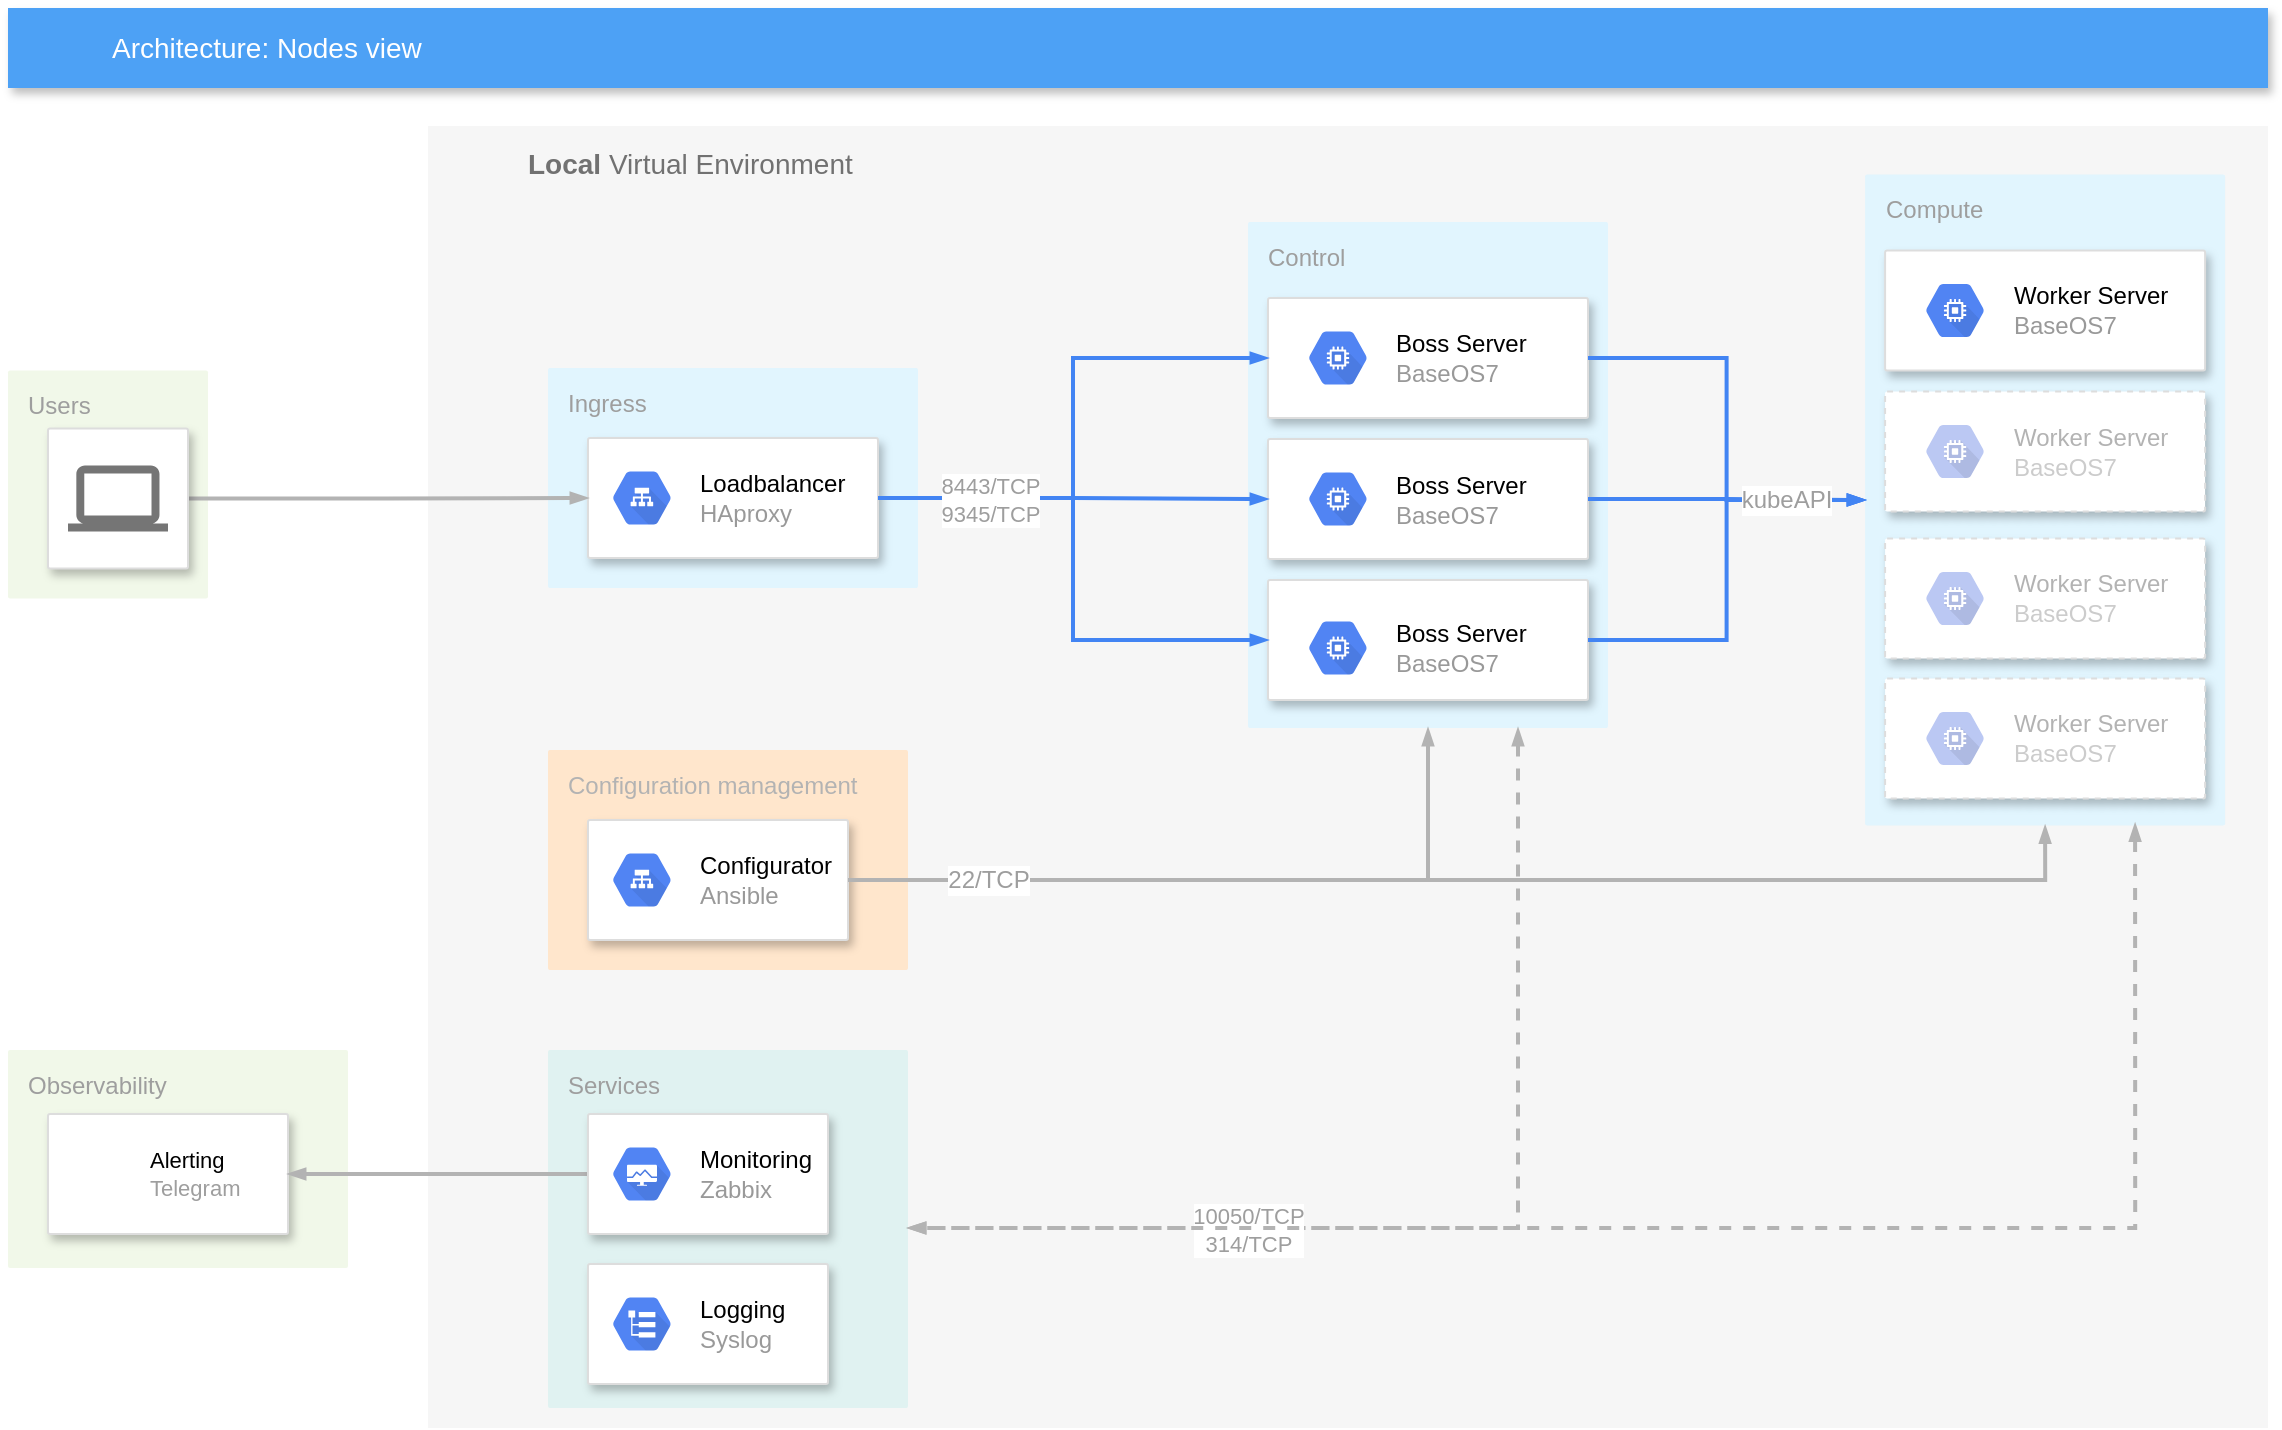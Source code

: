 <mxfile version="14.6.11" type="device"><diagram id="d1ab7348-05c3-a1e3-ca4d-12c340fd6b49" name="Page-1"><mxGraphModel dx="2452" dy="113" grid="1" gridSize="10" guides="1" tooltips="1" connect="1" arrows="1" fold="1" page="1" pageScale="1" pageWidth="1169" pageHeight="827" background="#ffffff" math="0" shadow="0"><root><mxCell id="0"/><mxCell id="1" parent="0"/><mxCell id="wlVNg0u_Xua_yMcrIN2f-230" value="Observability" style="rounded=1;absoluteArcSize=1;arcSize=2;html=1;strokeColor=none;gradientColor=none;shadow=0;dashed=0;fontSize=12;fontColor=#9E9E9E;align=left;verticalAlign=top;spacing=10;spacingTop=-4;fillColor=#F1F8E9;" vertex="1" parent="1"><mxGeometry x="10" y="1361" width="170" height="109" as="geometry"/></mxCell><mxCell id="wlVNg0u_Xua_yMcrIN2f-225" value="" style="strokeColor=#dddddd;shadow=1;strokeWidth=1;rounded=1;absoluteArcSize=1;arcSize=2;fontSize=11;fontColor=#9E9E9E;html=1;" vertex="1" parent="1"><mxGeometry x="30" y="1393" width="120" height="60" as="geometry"/></mxCell><mxCell id="wlVNg0u_Xua_yMcrIN2f-99" value="Architecture: Nodes view" style="fillColor=#4DA1F5;strokeColor=none;shadow=1;gradientColor=none;fontSize=14;align=left;spacingLeft=50;fontColor=#ffffff;html=1;" vertex="1" parent="1"><mxGeometry x="10" y="840" width="1130" height="40" as="geometry"/></mxCell><mxCell id="wlVNg0u_Xua_yMcrIN2f-100" value="&lt;b&gt;Local &lt;/b&gt;Virtual Environment&lt;br&gt;&lt;b&gt;&lt;/b&gt;" style="fillColor=#F6F6F6;strokeColor=none;shadow=0;gradientColor=none;fontSize=14;align=left;spacing=10;fontColor=#717171;9E9E9E;verticalAlign=top;spacingTop=-4;fontStyle=0;spacingLeft=40;html=1;" vertex="1" parent="1"><mxGeometry x="220" y="899" width="920" height="651" as="geometry"/></mxCell><mxCell id="wlVNg0u_Xua_yMcrIN2f-101" value="" style="shape=image;html=1;verticalAlign=top;verticalLabelPosition=bottom;labelBackgroundColor=#ffffff;imageAspect=0;aspect=fixed;image=https://cdn4.iconfinder.com/data/icons/logos-brands-5/24/proxmox-128.png" vertex="1" parent="1"><mxGeometry x="240" y="905" width="23" height="23" as="geometry"/></mxCell><mxCell id="wlVNg0u_Xua_yMcrIN2f-102" value="Ingress" style="rounded=1;absoluteArcSize=1;arcSize=2;html=1;strokeColor=none;gradientColor=none;shadow=0;dashed=0;fontSize=12;fontColor=#9E9E9E;align=left;verticalAlign=top;spacing=10;spacingTop=-4;fillColor=#E1F5FE;" vertex="1" parent="1"><mxGeometry x="280" y="1020" width="185" height="110" as="geometry"/></mxCell><mxCell id="wlVNg0u_Xua_yMcrIN2f-103" value="" style="strokeColor=#dddddd;fillColor=#ffffff;shadow=1;strokeWidth=1;rounded=1;absoluteArcSize=1;arcSize=2;fontSize=11;fontColor=#9E9E9E;align=center;html=1;" vertex="1" parent="1"><mxGeometry x="300" y="1055" width="145" height="60" as="geometry"/></mxCell><mxCell id="wlVNg0u_Xua_yMcrIN2f-104" value="&lt;font color=&quot;#000000&quot;&gt;Loadbalancer&lt;/font&gt;&lt;br&gt;&lt;div&gt;HAproxy&lt;/div&gt;" style="dashed=0;connectable=0;html=1;fillColor=#5184F3;strokeColor=none;shape=mxgraph.gcp2.hexIcon;prIcon=cloud_load_balancing;part=1;labelPosition=right;verticalLabelPosition=middle;align=left;verticalAlign=middle;spacingLeft=5;fontColor=#999999;fontSize=12;" vertex="1" parent="wlVNg0u_Xua_yMcrIN2f-103"><mxGeometry y="0.5" width="44" height="39" relative="1" as="geometry"><mxPoint x="5" y="-19.5" as="offset"/></mxGeometry></mxCell><mxCell id="wlVNg0u_Xua_yMcrIN2f-105" value="Control" style="rounded=1;absoluteArcSize=1;arcSize=2;html=1;strokeColor=none;gradientColor=none;shadow=0;dashed=0;fontSize=12;fontColor=#9E9E9E;align=left;verticalAlign=top;spacing=10;spacingTop=-4;fillColor=#E1F5FE;" vertex="1" parent="1"><mxGeometry x="630" y="947" width="180" height="253" as="geometry"/></mxCell><mxCell id="wlVNg0u_Xua_yMcrIN2f-157" value="" style="strokeColor=#dddddd;fillColor=#ffffff;shadow=1;strokeWidth=1;rounded=1;absoluteArcSize=1;arcSize=2;fontSize=11;fontColor=#9E9E9E;align=center;html=1;" vertex="1" parent="1"><mxGeometry x="640" y="985" width="160" height="60" as="geometry"/></mxCell><mxCell id="wlVNg0u_Xua_yMcrIN2f-160" value="&lt;font color=&quot;#000000&quot;&gt;Boss Server&lt;/font&gt;&lt;br&gt;BaseOS7" style="dashed=0;connectable=0;html=1;fillColor=#5184F3;strokeColor=none;shape=mxgraph.gcp2.hexIcon;prIcon=compute_engine;part=1;labelPosition=right;verticalLabelPosition=middle;align=left;verticalAlign=middle;spacingLeft=5;fontColor=#999999;fontSize=12;" vertex="1" parent="1"><mxGeometry x="653" y="995.5" width="44" height="39" as="geometry"/></mxCell><mxCell id="wlVNg0u_Xua_yMcrIN2f-163" value="" style="strokeColor=#dddddd;fillColor=#ffffff;shadow=1;strokeWidth=1;rounded=1;absoluteArcSize=1;arcSize=2;fontSize=11;fontColor=#9E9E9E;align=center;html=1;" vertex="1" parent="1"><mxGeometry x="640" y="1055.5" width="160" height="60" as="geometry"/></mxCell><mxCell id="wlVNg0u_Xua_yMcrIN2f-164" value="&lt;font color=&quot;#000000&quot;&gt;Boss Server&lt;/font&gt;&lt;br&gt;BaseOS7" style="dashed=0;connectable=0;html=1;fillColor=#5184F3;strokeColor=none;shape=mxgraph.gcp2.hexIcon;prIcon=compute_engine;part=1;labelPosition=right;verticalLabelPosition=middle;align=left;verticalAlign=middle;spacingLeft=5;fontColor=#999999;fontSize=12;" vertex="1" parent="1"><mxGeometry x="653" y="1066" width="44" height="39" as="geometry"/></mxCell><mxCell id="wlVNg0u_Xua_yMcrIN2f-165" value="" style="strokeColor=#dddddd;fillColor=#ffffff;shadow=1;strokeWidth=1;rounded=1;absoluteArcSize=1;arcSize=2;fontSize=11;fontColor=#9E9E9E;align=center;html=1;" vertex="1" parent="1"><mxGeometry x="640" y="1126" width="160" height="60" as="geometry"/></mxCell><mxCell id="wlVNg0u_Xua_yMcrIN2f-166" value="&lt;font color=&quot;#000000&quot;&gt;Boss Server&lt;/font&gt;&lt;br&gt;BaseOS7" style="dashed=0;connectable=0;html=1;fillColor=#5184F3;strokeColor=none;shape=mxgraph.gcp2.hexIcon;prIcon=compute_engine;part=1;labelPosition=right;verticalLabelPosition=middle;align=left;verticalAlign=middle;spacingLeft=5;fontColor=#999999;fontSize=12;" vertex="1" parent="1"><mxGeometry x="653" y="1140.5" width="44" height="39" as="geometry"/></mxCell><mxCell id="wlVNg0u_Xua_yMcrIN2f-169" style="edgeStyle=orthogonalEdgeStyle;rounded=0;orthogonalLoop=1;jettySize=auto;html=1;exitX=1;exitY=0.5;exitDx=0;exitDy=0;entryX=0;entryY=0.5;entryDx=0;entryDy=0;dashed=0;labelBackgroundColor=none;fontSize=12;startFill=0;endArrow=blockThin;endFill=1;startSize=4;endSize=4;strokeColor=#4284F3;strokeWidth=2;align=left;" edge="1" parent="1" source="wlVNg0u_Xua_yMcrIN2f-103" target="wlVNg0u_Xua_yMcrIN2f-165"><mxGeometry relative="1" as="geometry"/></mxCell><mxCell id="wlVNg0u_Xua_yMcrIN2f-168" style="edgeStyle=orthogonalEdgeStyle;rounded=0;orthogonalLoop=1;jettySize=auto;html=1;exitX=1;exitY=0.5;exitDx=0;exitDy=0;entryX=0;entryY=0.5;entryDx=0;entryDy=0;dashed=0;labelBackgroundColor=none;fontSize=12;startFill=0;endArrow=blockThin;endFill=1;startSize=4;endSize=4;strokeColor=#4284F3;strokeWidth=2;align=left;" edge="1" parent="1" source="wlVNg0u_Xua_yMcrIN2f-103" target="wlVNg0u_Xua_yMcrIN2f-163"><mxGeometry relative="1" as="geometry"/></mxCell><mxCell id="wlVNg0u_Xua_yMcrIN2f-108" style="edgeStyle=orthogonalEdgeStyle;rounded=0;html=1;labelBackgroundColor=none;startFill=0;startSize=4;endArrow=blockThin;endFill=1;endSize=4;jettySize=auto;orthogonalLoop=1;strokeColor=#4284F3;strokeWidth=2;fontSize=12;fontColor=#000000;align=left;dashed=0;startArrow=none;entryX=0;entryY=0.5;entryDx=0;entryDy=0;" edge="1" source="wlVNg0u_Xua_yMcrIN2f-103" target="wlVNg0u_Xua_yMcrIN2f-157" parent="1"><mxGeometry relative="1" as="geometry"><mxPoint x="465" y="1015" as="sourcePoint"/><mxPoint x="545" y="1025.5" as="targetPoint"/></mxGeometry></mxCell><mxCell id="wlVNg0u_Xua_yMcrIN2f-128" value="&lt;div&gt;8443/TCP&lt;/div&gt;&lt;div&gt;9345/TCP&lt;br&gt;&lt;/div&gt;" style="edgeLabel;html=1;align=center;verticalAlign=middle;resizable=0;points=[];fontColor=#9E9E9E;" vertex="1" connectable="0" parent="wlVNg0u_Xua_yMcrIN2f-108"><mxGeometry x="-0.197" relative="1" as="geometry"><mxPoint x="-42" y="10" as="offset"/></mxGeometry></mxCell><mxCell id="wlVNg0u_Xua_yMcrIN2f-170" value="Compute" style="rounded=1;absoluteArcSize=1;arcSize=2;html=1;strokeColor=none;gradientColor=none;shadow=0;dashed=0;fontSize=12;fontColor=#9E9E9E;align=left;verticalAlign=top;spacing=10;spacingTop=-4;fillColor=#E1F5FE;" vertex="1" parent="1"><mxGeometry x="938.55" y="923.25" width="180" height="325.5" as="geometry"/></mxCell><mxCell id="wlVNg0u_Xua_yMcrIN2f-171" value="" style="strokeColor=#dddddd;fillColor=#ffffff;shadow=1;strokeWidth=1;rounded=1;absoluteArcSize=1;arcSize=2;fontSize=11;fontColor=#9E9E9E;align=center;html=1;" vertex="1" parent="1"><mxGeometry x="948.55" y="961.25" width="160" height="60" as="geometry"/></mxCell><mxCell id="wlVNg0u_Xua_yMcrIN2f-172" value="&lt;font color=&quot;#000000&quot;&gt;Worker Server&lt;/font&gt;&lt;br&gt;BaseOS7" style="dashed=0;connectable=0;html=1;fillColor=#5184F3;strokeColor=none;shape=mxgraph.gcp2.hexIcon;prIcon=compute_engine;part=1;labelPosition=right;verticalLabelPosition=middle;align=left;verticalAlign=middle;spacingLeft=5;fontColor=#999999;fontSize=12;" vertex="1" parent="1"><mxGeometry x="961.55" y="971.75" width="44" height="39" as="geometry"/></mxCell><mxCell id="wlVNg0u_Xua_yMcrIN2f-173" value="" style="strokeColor=#dddddd;fillColor=#ffffff;shadow=1;strokeWidth=1;rounded=1;absoluteArcSize=1;arcSize=2;fontSize=11;fontColor=#9E9E9E;align=center;html=1;dashed=1;" vertex="1" parent="1"><mxGeometry x="948.55" y="1031.75" width="160" height="60" as="geometry"/></mxCell><mxCell id="wlVNg0u_Xua_yMcrIN2f-174" value="&lt;font color=&quot;#CCCCCC&quot;&gt;&lt;font color=&quot;#B3B3B3&quot;&gt;Worker Server&lt;/font&gt;&lt;br&gt;BaseOS7&lt;/font&gt;" style="dashed=0;connectable=0;html=1;strokeColor=none;shape=mxgraph.gcp2.hexIcon;prIcon=compute_engine;part=1;labelPosition=right;verticalLabelPosition=middle;align=left;verticalAlign=middle;spacingLeft=5;fontColor=#999999;fontSize=12;fillColor=#BBC8F3;" vertex="1" parent="1"><mxGeometry x="961.55" y="1042.25" width="44" height="39" as="geometry"/></mxCell><mxCell id="wlVNg0u_Xua_yMcrIN2f-177" style="edgeStyle=orthogonalEdgeStyle;rounded=0;orthogonalLoop=1;jettySize=auto;html=1;exitX=1;exitY=0.5;exitDx=0;exitDy=0;entryX=0;entryY=0.5;entryDx=0;entryDy=0;dashed=0;labelBackgroundColor=none;fontSize=12;startFill=0;endArrow=blockThin;endFill=1;startSize=4;endSize=4;strokeColor=#4284F3;strokeWidth=2;align=left;" edge="1" parent="1" source="wlVNg0u_Xua_yMcrIN2f-163" target="wlVNg0u_Xua_yMcrIN2f-170"><mxGeometry relative="1" as="geometry"/></mxCell><mxCell id="wlVNg0u_Xua_yMcrIN2f-179" style="edgeStyle=orthogonalEdgeStyle;rounded=0;orthogonalLoop=1;jettySize=auto;html=1;exitX=1;exitY=0.5;exitDx=0;exitDy=0;entryX=0;entryY=0.5;entryDx=0;entryDy=0;dashed=0;labelBackgroundColor=none;fontSize=12;startFill=0;endArrow=blockThin;endFill=1;startSize=4;endSize=4;strokeColor=#4284F3;strokeWidth=2;align=left;" edge="1" parent="1" source="wlVNg0u_Xua_yMcrIN2f-165" target="wlVNg0u_Xua_yMcrIN2f-170"><mxGeometry relative="1" as="geometry"/></mxCell><mxCell id="wlVNg0u_Xua_yMcrIN2f-178" style="edgeStyle=orthogonalEdgeStyle;rounded=0;orthogonalLoop=1;jettySize=auto;html=1;exitX=1;exitY=0.5;exitDx=0;exitDy=0;dashed=0;labelBackgroundColor=none;fontSize=12;startFill=0;endArrow=blockThin;endFill=1;startSize=4;endSize=4;strokeColor=#4284F3;strokeWidth=2;align=left;entryX=0;entryY=0.5;entryDx=0;entryDy=0;" edge="1" parent="1" source="wlVNg0u_Xua_yMcrIN2f-157" target="wlVNg0u_Xua_yMcrIN2f-170"><mxGeometry relative="1" as="geometry"><mxPoint x="860" y="1015" as="targetPoint"/></mxGeometry></mxCell><mxCell id="wlVNg0u_Xua_yMcrIN2f-185" value="kubeAPI" style="edgeLabel;html=1;align=center;verticalAlign=middle;resizable=0;points=[];fontSize=12;fontColor=#9E9E9E;" vertex="1" connectable="0" parent="wlVNg0u_Xua_yMcrIN2f-178"><mxGeometry x="0.582" y="-2" relative="1" as="geometry"><mxPoint x="4" y="-2" as="offset"/></mxGeometry></mxCell><mxCell id="wlVNg0u_Xua_yMcrIN2f-189" value="&lt;font color=&quot;#B3B3B3&quot;&gt;Configuration management&lt;/font&gt;" style="rounded=1;absoluteArcSize=1;arcSize=2;html=1;shadow=0;dashed=0;fontSize=12;align=left;verticalAlign=top;spacing=10;spacingTop=-4;fillColor=#ffe6cc;strokeColor=none;" vertex="1" parent="1"><mxGeometry x="280" y="1211" width="180" height="110" as="geometry"/></mxCell><mxCell id="wlVNg0u_Xua_yMcrIN2f-190" value="" style="strokeColor=#dddddd;fillColor=#ffffff;shadow=1;strokeWidth=1;rounded=1;absoluteArcSize=1;arcSize=2;fontSize=11;fontColor=#9E9E9E;align=center;html=1;" vertex="1" parent="1"><mxGeometry x="300" y="1246" width="130" height="60" as="geometry"/></mxCell><mxCell id="wlVNg0u_Xua_yMcrIN2f-191" value="&lt;div&gt;&lt;font color=&quot;#000000&quot;&gt;Configurator&lt;/font&gt;&lt;/div&gt;&lt;div&gt;Ansible&lt;br&gt;&lt;/div&gt;" style="dashed=0;connectable=0;html=1;fillColor=#5184F3;strokeColor=none;shape=mxgraph.gcp2.hexIcon;prIcon=cloud_load_balancing;part=1;labelPosition=right;verticalLabelPosition=middle;align=left;verticalAlign=middle;spacingLeft=5;fontColor=#999999;fontSize=12;" vertex="1" parent="wlVNg0u_Xua_yMcrIN2f-190"><mxGeometry y="0.5" width="44" height="39" relative="1" as="geometry"><mxPoint x="5" y="-19.5" as="offset"/></mxGeometry></mxCell><mxCell id="wlVNg0u_Xua_yMcrIN2f-195" value="Users" style="rounded=1;absoluteArcSize=1;arcSize=2;html=1;strokeColor=none;gradientColor=none;shadow=0;dashed=0;fontSize=12;fontColor=#9E9E9E;align=left;verticalAlign=top;spacing=10;spacingTop=-4;fillColor=#F1F8E9;" vertex="1" parent="1"><mxGeometry x="10" y="1021.25" width="100" height="114" as="geometry"/></mxCell><mxCell id="wlVNg0u_Xua_yMcrIN2f-203" style="edgeStyle=orthogonalEdgeStyle;rounded=0;orthogonalLoop=1;jettySize=auto;html=1;exitX=1;exitY=0.5;exitDx=0;exitDy=0;entryX=0;entryY=0.5;entryDx=0;entryDy=0;dashed=0;labelBackgroundColor=none;fontSize=12;startFill=0;endArrow=blockThin;endFill=1;startSize=4;endSize=4;strokeColor=#B3B3B3;strokeWidth=2;align=left;" edge="1" parent="1" source="wlVNg0u_Xua_yMcrIN2f-196" target="wlVNg0u_Xua_yMcrIN2f-103"><mxGeometry relative="1" as="geometry"/></mxCell><mxCell id="wlVNg0u_Xua_yMcrIN2f-196" value="" style="strokeColor=#dddddd;fillColor=#ffffff;shadow=1;strokeWidth=1;rounded=1;absoluteArcSize=1;arcSize=2;labelPosition=center;verticalLabelPosition=middle;align=center;verticalAlign=bottom;spacingLeft=0;fontColor=#999999;fontSize=12;whiteSpace=wrap;spacingBottom=2;html=1;" vertex="1" parent="1"><mxGeometry x="30" y="1050.25" width="70" height="70" as="geometry"/></mxCell><mxCell id="wlVNg0u_Xua_yMcrIN2f-197" value="" style="dashed=0;connectable=0;html=1;fillColor=#757575;strokeColor=none;shape=mxgraph.gcp2.laptop;part=1;" vertex="1" parent="wlVNg0u_Xua_yMcrIN2f-196"><mxGeometry x="0.5" width="50" height="33" relative="1" as="geometry"><mxPoint x="-25" y="18.5" as="offset"/></mxGeometry></mxCell><mxCell id="wlVNg0u_Xua_yMcrIN2f-194" style="edgeStyle=orthogonalEdgeStyle;rounded=0;orthogonalLoop=1;jettySize=auto;html=1;exitX=1;exitY=0.5;exitDx=0;exitDy=0;dashed=0;labelBackgroundColor=none;fontSize=12;startFill=0;endArrow=blockThin;endFill=1;startSize=4;endSize=4;strokeColor=#B3B3B3;strokeWidth=2;align=left;entryX=0.5;entryY=1;entryDx=0;entryDy=0;" edge="1" parent="1" source="wlVNg0u_Xua_yMcrIN2f-190" target="wlVNg0u_Xua_yMcrIN2f-170"><mxGeometry relative="1" as="geometry"/></mxCell><mxCell id="wlVNg0u_Xua_yMcrIN2f-192" style="edgeStyle=orthogonalEdgeStyle;rounded=0;orthogonalLoop=1;jettySize=auto;html=1;exitX=1;exitY=0.5;exitDx=0;exitDy=0;entryX=0.5;entryY=1;entryDx=0;entryDy=0;dashed=0;labelBackgroundColor=none;fontSize=12;startFill=0;endArrow=blockThin;endFill=1;startSize=4;endSize=4;strokeWidth=2;align=left;strokeColor=#B3B3B3;" edge="1" parent="1" source="wlVNg0u_Xua_yMcrIN2f-190" target="wlVNg0u_Xua_yMcrIN2f-105"><mxGeometry relative="1" as="geometry"/></mxCell><mxCell id="wlVNg0u_Xua_yMcrIN2f-193" value="22/TCP" style="edgeLabel;html=1;align=center;verticalAlign=middle;resizable=0;points=[];fontSize=12;fontColor=#9E9E9E;" vertex="1" connectable="0" parent="wlVNg0u_Xua_yMcrIN2f-192"><mxGeometry x="-0.191" relative="1" as="geometry"><mxPoint x="-78" as="offset"/></mxGeometry></mxCell><mxCell id="wlVNg0u_Xua_yMcrIN2f-199" value="" style="strokeColor=#dddddd;fillColor=#ffffff;shadow=1;strokeWidth=1;rounded=1;absoluteArcSize=1;arcSize=2;fontSize=11;fontColor=#9E9E9E;align=center;html=1;dashed=1;" vertex="1" parent="1"><mxGeometry x="948.55" y="1105.25" width="160" height="60" as="geometry"/></mxCell><mxCell id="wlVNg0u_Xua_yMcrIN2f-200" value="&lt;font color=&quot;#CCCCCC&quot;&gt;&lt;font color=&quot;#B3B3B3&quot;&gt;Worker Server&lt;/font&gt;&lt;br&gt;BaseOS7&lt;/font&gt;" style="dashed=0;connectable=0;html=1;strokeColor=none;shape=mxgraph.gcp2.hexIcon;prIcon=compute_engine;part=1;labelPosition=right;verticalLabelPosition=middle;align=left;verticalAlign=middle;spacingLeft=5;fontColor=#999999;fontSize=12;fillColor=#BBC8F3;" vertex="1" parent="1"><mxGeometry x="961.55" y="1115.75" width="44" height="39" as="geometry"/></mxCell><mxCell id="wlVNg0u_Xua_yMcrIN2f-201" value="" style="strokeColor=#dddddd;fillColor=#ffffff;shadow=1;strokeWidth=1;rounded=1;absoluteArcSize=1;arcSize=2;fontSize=11;fontColor=#9E9E9E;align=center;html=1;dashed=1;" vertex="1" parent="1"><mxGeometry x="948.55" y="1175.25" width="160" height="60" as="geometry"/></mxCell><mxCell id="wlVNg0u_Xua_yMcrIN2f-202" value="&lt;font color=&quot;#CCCCCC&quot;&gt;&lt;font color=&quot;#B3B3B3&quot;&gt;Worker Server&lt;/font&gt;&lt;br&gt;BaseOS7&lt;/font&gt;" style="dashed=0;connectable=0;html=1;strokeColor=none;shape=mxgraph.gcp2.hexIcon;prIcon=compute_engine;part=1;labelPosition=right;verticalLabelPosition=middle;align=left;verticalAlign=middle;spacingLeft=5;fontColor=#999999;fontSize=12;fillColor=#BBC8F3;" vertex="1" parent="1"><mxGeometry x="961.55" y="1185.75" width="44" height="39" as="geometry"/></mxCell><mxCell id="wlVNg0u_Xua_yMcrIN2f-217" value="Services" style="points=[[0,0,0],[0.25,0,0],[0.5,0,0],[0.75,0,0],[1,0,0],[1,0.25,0],[1,0.5,0],[1,0.75,0],[1,1,0],[0.75,1,0],[0.5,1,0],[0.25,1,0],[0,1,0],[0,0.75,0],[0,0.5,0],[0,0.25,0]];rounded=1;absoluteArcSize=1;arcSize=2;html=1;strokeColor=none;gradientColor=none;shadow=0;dashed=0;fontSize=12;fontColor=#9E9E9E;align=left;verticalAlign=top;spacing=10;spacingTop=-4;fillColor=#E0F2F1;" vertex="1" parent="1"><mxGeometry x="280" y="1361" width="180" height="179" as="geometry"/></mxCell><mxCell id="wlVNg0u_Xua_yMcrIN2f-221" style="edgeStyle=orthogonalEdgeStyle;rounded=0;orthogonalLoop=1;jettySize=auto;html=1;exitX=0;exitY=0.5;exitDx=0;exitDy=0;dashed=0;labelBackgroundColor=none;fontSize=11;fontColor=#9E9E9E;startFill=0;endArrow=blockThin;endFill=1;startSize=4;endSize=4;strokeColor=#B3B3B3;strokeWidth=2;align=left;entryX=1;entryY=0.5;entryDx=0;entryDy=0;" edge="1" parent="1" source="wlVNg0u_Xua_yMcrIN2f-214" target="wlVNg0u_Xua_yMcrIN2f-225"><mxGeometry relative="1" as="geometry"><mxPoint x="150" y="1423" as="targetPoint"/></mxGeometry></mxCell><mxCell id="wlVNg0u_Xua_yMcrIN2f-214" value="" style="strokeColor=#dddddd;shadow=1;strokeWidth=1;rounded=1;absoluteArcSize=1;arcSize=2;fontSize=11;fontColor=#9E9E9E;html=1;" vertex="1" parent="1"><mxGeometry x="300" y="1393" width="120" height="60" as="geometry"/></mxCell><mxCell id="wlVNg0u_Xua_yMcrIN2f-215" value="&lt;font color=&quot;#000000&quot;&gt;Monitoring&lt;/font&gt;&lt;br&gt;Zabbix" style="dashed=0;connectable=0;html=1;fillColor=#5184F3;strokeColor=none;shape=mxgraph.gcp2.hexIcon;prIcon=cloud_deployment_manager;part=1;labelPosition=right;verticalLabelPosition=middle;align=left;verticalAlign=middle;spacingLeft=5;fontColor=#999999;fontSize=12;" vertex="1" parent="wlVNg0u_Xua_yMcrIN2f-214"><mxGeometry y="0.5" width="44" height="39" relative="1" as="geometry"><mxPoint x="5" y="-19.5" as="offset"/></mxGeometry></mxCell><mxCell id="wlVNg0u_Xua_yMcrIN2f-219" value="" style="strokeColor=#dddddd;shadow=1;strokeWidth=1;rounded=1;absoluteArcSize=1;arcSize=2;fontSize=11;fontColor=#9E9E9E;html=1;" vertex="1" parent="1"><mxGeometry x="300" y="1468" width="120" height="60" as="geometry"/></mxCell><mxCell id="wlVNg0u_Xua_yMcrIN2f-220" value="&lt;font color=&quot;#000000&quot;&gt;Logging&lt;/font&gt;&lt;br&gt;Syslog" style="dashed=0;connectable=0;html=1;fillColor=#5184F3;strokeColor=none;shape=mxgraph.gcp2.hexIcon;prIcon=logging;part=1;labelPosition=right;verticalLabelPosition=middle;align=left;verticalAlign=middle;spacingLeft=5;fontColor=#999999;fontSize=12;" vertex="1" parent="wlVNg0u_Xua_yMcrIN2f-219"><mxGeometry y="0.5" width="44" height="39" relative="1" as="geometry"><mxPoint x="5" y="-19.5" as="offset"/></mxGeometry></mxCell><mxCell id="wlVNg0u_Xua_yMcrIN2f-222" value="&lt;div&gt;&lt;font color=&quot;#000000&quot;&gt;Alerting&lt;/font&gt;&lt;/div&gt;&lt;div&gt;Telegram&lt;br&gt;&lt;/div&gt;" style="shape=image;html=1;verticalAlign=middle;verticalLabelPosition=middle;labelBackgroundColor=#ffffff;imageAspect=0;aspect=fixed;image=https://cdn2.iconfinder.com/data/icons/social-flat-buttons-3/512/telegram-128.png;rounded=1;shadow=1;fontSize=11;fontColor=#9E9E9E;strokeColor=#dddddd;strokeWidth=1;align=left;labelPosition=right;spacingLeft=5;" vertex="1" parent="1"><mxGeometry x="46" y="1409" width="28" height="28" as="geometry"/></mxCell><mxCell id="wlVNg0u_Xua_yMcrIN2f-231" style="edgeStyle=orthogonalEdgeStyle;rounded=0;orthogonalLoop=1;jettySize=auto;html=1;dashed=1;labelBackgroundColor=none;fontSize=11;fontColor=#9E9E9E;startFill=1;endArrow=blockThin;endFill=1;startSize=4;endSize=4;strokeColor=#B3B3B3;strokeWidth=2;align=left;exitX=0.75;exitY=1;exitDx=0;exitDy=0;startArrow=blockThin;" edge="1" parent="1" source="wlVNg0u_Xua_yMcrIN2f-105"><mxGeometry relative="1" as="geometry"><mxPoint x="460" y="1450" as="targetPoint"/><Array as="points"><mxPoint x="765" y="1450"/></Array></mxGeometry></mxCell><mxCell id="wlVNg0u_Xua_yMcrIN2f-234" value="&lt;div&gt;10050/TCP&lt;/div&gt;&lt;div&gt;314/TCP&lt;br&gt;&lt;/div&gt;" style="edgeLabel;html=1;align=center;verticalAlign=middle;resizable=0;points=[];fontSize=11;fontColor=#9E9E9E;" vertex="1" connectable="0" parent="wlVNg0u_Xua_yMcrIN2f-231"><mxGeometry x="-0.47" relative="1" as="geometry"><mxPoint x="-135" y="104" as="offset"/></mxGeometry></mxCell><mxCell id="wlVNg0u_Xua_yMcrIN2f-232" style="edgeStyle=orthogonalEdgeStyle;rounded=0;orthogonalLoop=1;jettySize=auto;html=1;exitX=0.75;exitY=1;exitDx=0;exitDy=0;entryX=1;entryY=0.5;entryDx=0;entryDy=0;dashed=1;labelBackgroundColor=none;fontSize=11;fontColor=#9E9E9E;startFill=1;endArrow=blockThin;endFill=1;startSize=4;endSize=4;strokeColor=#B3B3B3;strokeWidth=2;align=left;entryPerimeter=0;startArrow=blockThin;" edge="1" parent="1"><mxGeometry relative="1" as="geometry"><mxPoint x="1073.55" y="1247.75" as="sourcePoint"/><mxPoint x="460" y="1449.5" as="targetPoint"/><Array as="points"><mxPoint x="1074" y="1450"/><mxPoint x="460" y="1450"/></Array></mxGeometry></mxCell></root></mxGraphModel></diagram></mxfile>